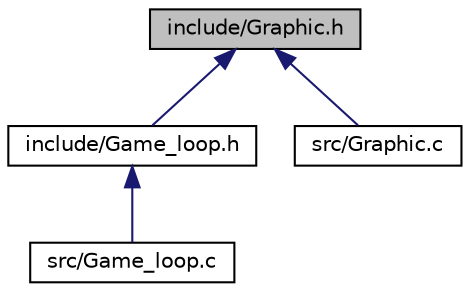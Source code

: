 digraph "include/Graphic.h"
{
  edge [fontname="Helvetica",fontsize="10",labelfontname="Helvetica",labelfontsize="10"];
  node [fontname="Helvetica",fontsize="10",shape=record];
  Node9 [label="include/Graphic.h",height=0.2,width=0.4,color="black", fillcolor="grey75", style="filled", fontcolor="black"];
  Node9 -> Node10 [dir="back",color="midnightblue",fontsize="10",style="solid",fontname="Helvetica"];
  Node10 [label="include/Game_loop.h",height=0.2,width=0.4,color="black", fillcolor="white", style="filled",URL="$_game__loop_8h.html"];
  Node10 -> Node11 [dir="back",color="midnightblue",fontsize="10",style="solid",fontname="Helvetica"];
  Node11 [label="src/Game_loop.c",height=0.2,width=0.4,color="black", fillcolor="white", style="filled",URL="$_game__loop_8c.html"];
  Node9 -> Node12 [dir="back",color="midnightblue",fontsize="10",style="solid",fontname="Helvetica"];
  Node12 [label="src/Graphic.c",height=0.2,width=0.4,color="black", fillcolor="white", style="filled",URL="$_graphic_8c.html"];
}
